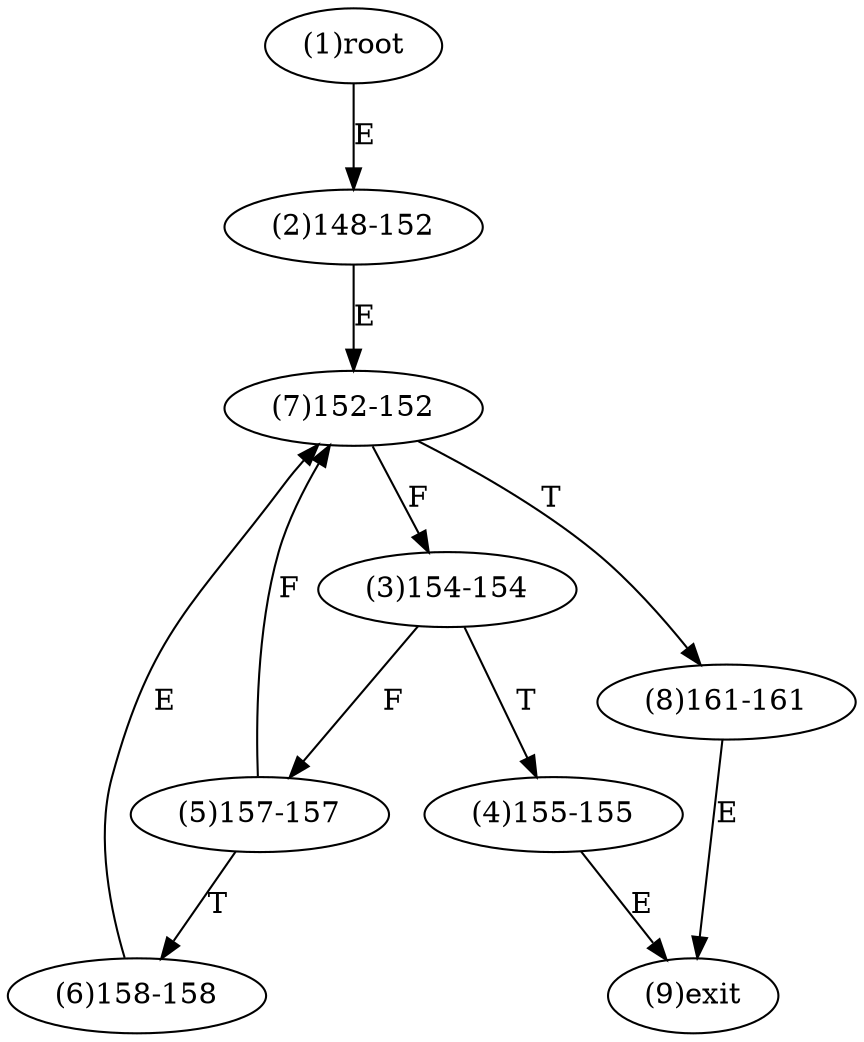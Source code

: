 digraph "" { 
1[ label="(1)root"];
2[ label="(2)148-152"];
3[ label="(3)154-154"];
4[ label="(4)155-155"];
5[ label="(5)157-157"];
6[ label="(6)158-158"];
7[ label="(7)152-152"];
8[ label="(8)161-161"];
9[ label="(9)exit"];
1->2[ label="E"];
2->7[ label="E"];
3->5[ label="F"];
3->4[ label="T"];
4->9[ label="E"];
5->7[ label="F"];
5->6[ label="T"];
6->7[ label="E"];
7->3[ label="F"];
7->8[ label="T"];
8->9[ label="E"];
}